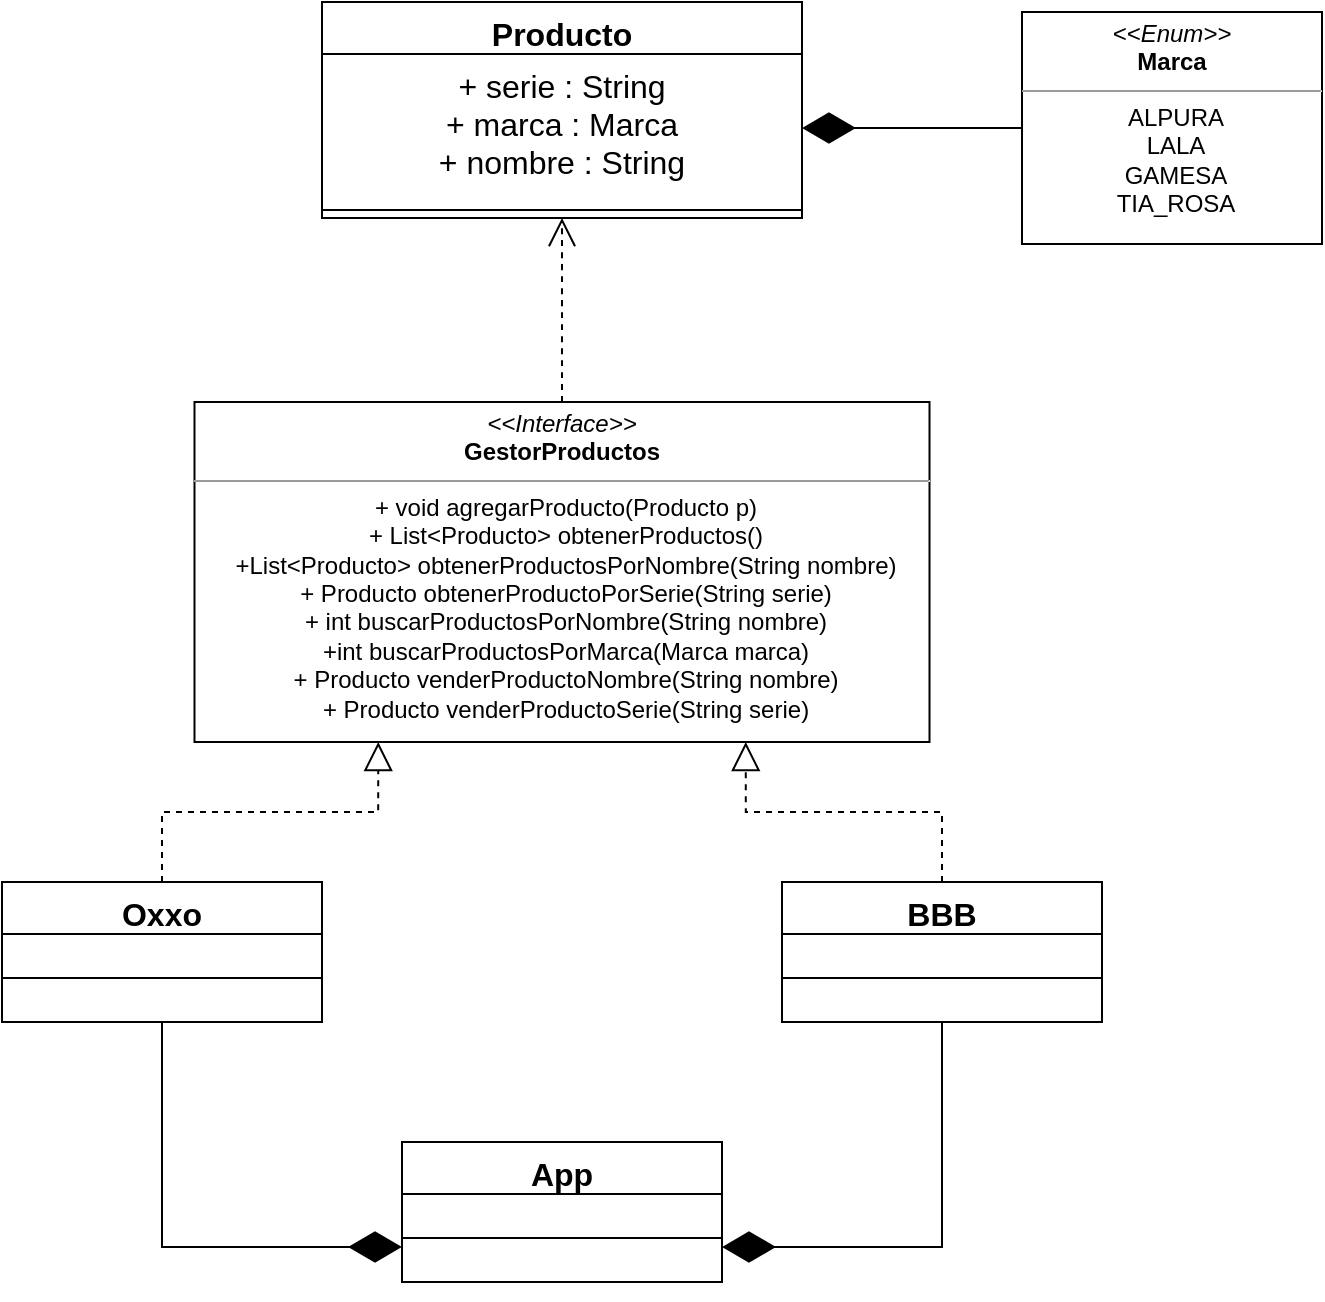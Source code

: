 <mxfile version="23.1.2" type="device">
  <diagram id="C5RBs43oDa-KdzZeNtuy" name="Page-1">
    <mxGraphModel dx="1379" dy="881" grid="1" gridSize="10" guides="1" tooltips="1" connect="1" arrows="1" fold="1" page="1" pageScale="1" pageWidth="827" pageHeight="1169" math="0" shadow="0">
      <root>
        <mxCell id="WIyWlLk6GJQsqaUBKTNV-0" />
        <mxCell id="WIyWlLk6GJQsqaUBKTNV-1" parent="WIyWlLk6GJQsqaUBKTNV-0" />
        <mxCell id="eNVTTgl9wCfsa0JWwUxM-8" value="App" style="swimlane;fontStyle=1;align=center;verticalAlign=top;childLayout=stackLayout;horizontal=1;startSize=26;horizontalStack=0;resizeParent=1;resizeParentMax=0;resizeLast=0;collapsible=1;marginBottom=0;whiteSpace=wrap;html=1;fontSize=16;" vertex="1" parent="WIyWlLk6GJQsqaUBKTNV-1">
          <mxGeometry x="290" y="700" width="160" height="70" as="geometry" />
        </mxCell>
        <mxCell id="eNVTTgl9wCfsa0JWwUxM-10" value="" style="line;strokeWidth=1;fillColor=none;align=left;verticalAlign=middle;spacingTop=-1;spacingLeft=3;spacingRight=3;rotatable=0;labelPosition=right;points=[];portConstraint=eastwest;strokeColor=inherit;fontSize=16;" vertex="1" parent="eNVTTgl9wCfsa0JWwUxM-8">
          <mxGeometry y="26" width="160" height="44" as="geometry" />
        </mxCell>
        <mxCell id="eNVTTgl9wCfsa0JWwUxM-12" value="Oxxo" style="swimlane;fontStyle=1;align=center;verticalAlign=top;childLayout=stackLayout;horizontal=1;startSize=26;horizontalStack=0;resizeParent=1;resizeParentMax=0;resizeLast=0;collapsible=1;marginBottom=0;whiteSpace=wrap;html=1;fontSize=16;" vertex="1" parent="WIyWlLk6GJQsqaUBKTNV-1">
          <mxGeometry x="90" y="570" width="160" height="70" as="geometry" />
        </mxCell>
        <mxCell id="eNVTTgl9wCfsa0JWwUxM-14" value="" style="line;strokeWidth=1;fillColor=none;align=left;verticalAlign=middle;spacingTop=-1;spacingLeft=3;spacingRight=3;rotatable=0;labelPosition=right;points=[];portConstraint=eastwest;strokeColor=inherit;fontSize=16;" vertex="1" parent="eNVTTgl9wCfsa0JWwUxM-12">
          <mxGeometry y="26" width="160" height="44" as="geometry" />
        </mxCell>
        <mxCell id="eNVTTgl9wCfsa0JWwUxM-16" value="BBB" style="swimlane;fontStyle=1;align=center;verticalAlign=top;childLayout=stackLayout;horizontal=1;startSize=26;horizontalStack=0;resizeParent=1;resizeParentMax=0;resizeLast=0;collapsible=1;marginBottom=0;whiteSpace=wrap;html=1;fontSize=16;" vertex="1" parent="WIyWlLk6GJQsqaUBKTNV-1">
          <mxGeometry x="480" y="570" width="160" height="70" as="geometry" />
        </mxCell>
        <mxCell id="eNVTTgl9wCfsa0JWwUxM-17" value="" style="line;strokeWidth=1;fillColor=none;align=left;verticalAlign=middle;spacingTop=-1;spacingLeft=3;spacingRight=3;rotatable=0;labelPosition=right;points=[];portConstraint=eastwest;strokeColor=inherit;fontSize=16;" vertex="1" parent="eNVTTgl9wCfsa0JWwUxM-16">
          <mxGeometry y="26" width="160" height="44" as="geometry" />
        </mxCell>
        <mxCell id="eNVTTgl9wCfsa0JWwUxM-20" value="" style="endArrow=diamondThin;endFill=1;endSize=24;html=1;rounded=0;fontSize=12;exitX=0.5;exitY=1;exitDx=0;exitDy=0;edgeStyle=orthogonalEdgeStyle;entryX=0;entryY=0.75;entryDx=0;entryDy=0;" edge="1" parent="WIyWlLk6GJQsqaUBKTNV-1" source="eNVTTgl9wCfsa0JWwUxM-12" target="eNVTTgl9wCfsa0JWwUxM-8">
          <mxGeometry width="160" relative="1" as="geometry">
            <mxPoint x="160" y="640" as="sourcePoint" />
            <mxPoint x="260" y="770" as="targetPoint" />
          </mxGeometry>
        </mxCell>
        <mxCell id="eNVTTgl9wCfsa0JWwUxM-21" value="" style="endArrow=diamondThin;endFill=1;endSize=24;html=1;rounded=0;fontSize=12;entryX=1;entryY=0.75;entryDx=0;entryDy=0;exitX=0.5;exitY=1;exitDx=0;exitDy=0;edgeStyle=orthogonalEdgeStyle;" edge="1" parent="WIyWlLk6GJQsqaUBKTNV-1" source="eNVTTgl9wCfsa0JWwUxM-16" target="eNVTTgl9wCfsa0JWwUxM-8">
          <mxGeometry width="160" relative="1" as="geometry">
            <mxPoint x="334" y="660" as="sourcePoint" />
            <mxPoint x="494" y="660" as="targetPoint" />
          </mxGeometry>
        </mxCell>
        <mxCell id="eNVTTgl9wCfsa0JWwUxM-24" value="&lt;p style=&quot;margin:0px;margin-top:4px;text-align:center;&quot;&gt;&lt;i&gt;&amp;lt;&amp;lt;Interface&amp;gt;&amp;gt;&lt;/i&gt;&lt;br&gt;&lt;b&gt;GestorProductos&lt;/b&gt;&lt;/p&gt;&lt;hr size=&quot;1&quot;&gt;&lt;p style=&quot;text-align: center; margin: 0px 0px 0px 4px;&quot;&gt;+ void agregarProducto(Producto p)&lt;br&gt;&lt;/p&gt;&lt;p style=&quot;text-align: center; margin: 0px 0px 0px 4px;&quot;&gt;+ List&amp;lt;Producto&amp;gt; obtenerProductos()&lt;/p&gt;&lt;p style=&quot;text-align: center; margin: 0px 0px 0px 4px;&quot;&gt;+List&amp;lt;Producto&amp;gt; obtenerProductosPorNombre(String nombre)&lt;/p&gt;&lt;p style=&quot;text-align: center; margin: 0px 0px 0px 4px;&quot;&gt;+ Producto obtenerProductoPorSerie(String serie)&lt;/p&gt;&lt;p style=&quot;text-align: center; margin: 0px 0px 0px 4px;&quot;&gt;+ int buscarProductosPorNombre(String nombre)&lt;/p&gt;&lt;p style=&quot;text-align: center; margin: 0px 0px 0px 4px;&quot;&gt;+int buscarProductosPorMarca(Marca marca)&lt;/p&gt;&lt;p style=&quot;text-align: center; margin: 0px 0px 0px 4px;&quot;&gt;+ Producto venderProductoNombre(String nombre)&lt;/p&gt;&lt;p style=&quot;text-align: center; margin: 0px 0px 0px 4px;&quot;&gt;+ Producto venderProductoSerie(String serie)&lt;/p&gt;" style="verticalAlign=top;align=left;overflow=fill;fontSize=12;fontFamily=Helvetica;html=1;whiteSpace=wrap;" vertex="1" parent="WIyWlLk6GJQsqaUBKTNV-1">
          <mxGeometry x="186.25" y="330" width="367.5" height="170" as="geometry" />
        </mxCell>
        <mxCell id="eNVTTgl9wCfsa0JWwUxM-25" value="" style="endArrow=block;dashed=1;endFill=0;endSize=12;html=1;rounded=0;fontSize=12;exitX=0.5;exitY=0;exitDx=0;exitDy=0;entryX=0.25;entryY=1;entryDx=0;entryDy=0;edgeStyle=orthogonalEdgeStyle;" edge="1" parent="WIyWlLk6GJQsqaUBKTNV-1" source="eNVTTgl9wCfsa0JWwUxM-12" target="eNVTTgl9wCfsa0JWwUxM-24">
          <mxGeometry width="160" relative="1" as="geometry">
            <mxPoint x="220" y="540" as="sourcePoint" />
            <mxPoint x="380" y="540" as="targetPoint" />
          </mxGeometry>
        </mxCell>
        <mxCell id="eNVTTgl9wCfsa0JWwUxM-26" value="" style="endArrow=block;dashed=1;endFill=0;endSize=12;html=1;rounded=0;fontSize=12;exitX=0.5;exitY=0;exitDx=0;exitDy=0;entryX=0.75;entryY=1;entryDx=0;entryDy=0;edgeStyle=orthogonalEdgeStyle;" edge="1" parent="WIyWlLk6GJQsqaUBKTNV-1" source="eNVTTgl9wCfsa0JWwUxM-16" target="eNVTTgl9wCfsa0JWwUxM-24">
          <mxGeometry width="160" relative="1" as="geometry">
            <mxPoint x="300" y="560" as="sourcePoint" />
            <mxPoint x="460" y="560" as="targetPoint" />
          </mxGeometry>
        </mxCell>
        <mxCell id="eNVTTgl9wCfsa0JWwUxM-27" value="Producto" style="swimlane;fontStyle=1;align=center;verticalAlign=top;childLayout=stackLayout;horizontal=1;startSize=26;horizontalStack=0;resizeParent=1;resizeParentMax=0;resizeLast=0;collapsible=1;marginBottom=0;whiteSpace=wrap;html=1;fontSize=16;" vertex="1" parent="WIyWlLk6GJQsqaUBKTNV-1">
          <mxGeometry x="250" y="130" width="240" height="108" as="geometry" />
        </mxCell>
        <mxCell id="eNVTTgl9wCfsa0JWwUxM-28" value="+ serie : String&lt;br&gt;+ marca : Marca&lt;br&gt;+ nombre : String" style="text;strokeColor=none;fillColor=none;align=center;verticalAlign=top;spacingLeft=4;spacingRight=4;overflow=hidden;rotatable=0;points=[[0,0.5],[1,0.5]];portConstraint=eastwest;whiteSpace=wrap;html=1;fontSize=16;" vertex="1" parent="eNVTTgl9wCfsa0JWwUxM-27">
          <mxGeometry y="26" width="240" height="74" as="geometry" />
        </mxCell>
        <mxCell id="eNVTTgl9wCfsa0JWwUxM-29" value="" style="line;strokeWidth=1;fillColor=none;align=left;verticalAlign=middle;spacingTop=-1;spacingLeft=3;spacingRight=3;rotatable=0;labelPosition=right;points=[];portConstraint=eastwest;strokeColor=inherit;fontSize=16;" vertex="1" parent="eNVTTgl9wCfsa0JWwUxM-27">
          <mxGeometry y="100" width="240" height="8" as="geometry" />
        </mxCell>
        <mxCell id="eNVTTgl9wCfsa0JWwUxM-35" value="" style="endArrow=open;endSize=12;dashed=1;html=1;rounded=0;fontSize=12;curved=1;exitX=0.5;exitY=0;exitDx=0;exitDy=0;entryX=0.5;entryY=1;entryDx=0;entryDy=0;" edge="1" parent="WIyWlLk6GJQsqaUBKTNV-1" source="eNVTTgl9wCfsa0JWwUxM-24" target="eNVTTgl9wCfsa0JWwUxM-27">
          <mxGeometry width="160" relative="1" as="geometry">
            <mxPoint x="330" y="320" as="sourcePoint" />
            <mxPoint x="490" y="320" as="targetPoint" />
          </mxGeometry>
        </mxCell>
        <mxCell id="eNVTTgl9wCfsa0JWwUxM-40" value="&lt;p style=&quot;margin:0px;margin-top:4px;text-align:center;&quot;&gt;&lt;i&gt;&amp;lt;&amp;lt;Enum&amp;gt;&amp;gt;&lt;/i&gt;&lt;br&gt;&lt;b&gt;Marca&lt;/b&gt;&lt;/p&gt;&lt;hr size=&quot;1&quot;&gt;&lt;p style=&quot;text-align: center; margin: 0px 0px 0px 4px;&quot;&gt;ALPURA&lt;/p&gt;&lt;p style=&quot;text-align: center; margin: 0px 0px 0px 4px;&quot;&gt;LALA&lt;/p&gt;&lt;p style=&quot;text-align: center; margin: 0px 0px 0px 4px;&quot;&gt;GAMESA&lt;/p&gt;&lt;p style=&quot;text-align: center; margin: 0px 0px 0px 4px;&quot;&gt;TIA_ROSA&lt;/p&gt;" style="verticalAlign=top;align=left;overflow=fill;fontSize=12;fontFamily=Helvetica;html=1;whiteSpace=wrap;" vertex="1" parent="WIyWlLk6GJQsqaUBKTNV-1">
          <mxGeometry x="600" y="135" width="150" height="116" as="geometry" />
        </mxCell>
        <mxCell id="eNVTTgl9wCfsa0JWwUxM-41" value="" style="endArrow=diamondThin;endFill=1;endSize=24;html=1;rounded=0;fontSize=12;curved=1;entryX=1;entryY=0.5;entryDx=0;entryDy=0;exitX=0;exitY=0.5;exitDx=0;exitDy=0;" edge="1" parent="WIyWlLk6GJQsqaUBKTNV-1" source="eNVTTgl9wCfsa0JWwUxM-40" target="eNVTTgl9wCfsa0JWwUxM-28">
          <mxGeometry width="160" relative="1" as="geometry">
            <mxPoint x="580" y="330" as="sourcePoint" />
            <mxPoint x="740" y="330" as="targetPoint" />
          </mxGeometry>
        </mxCell>
      </root>
    </mxGraphModel>
  </diagram>
</mxfile>
